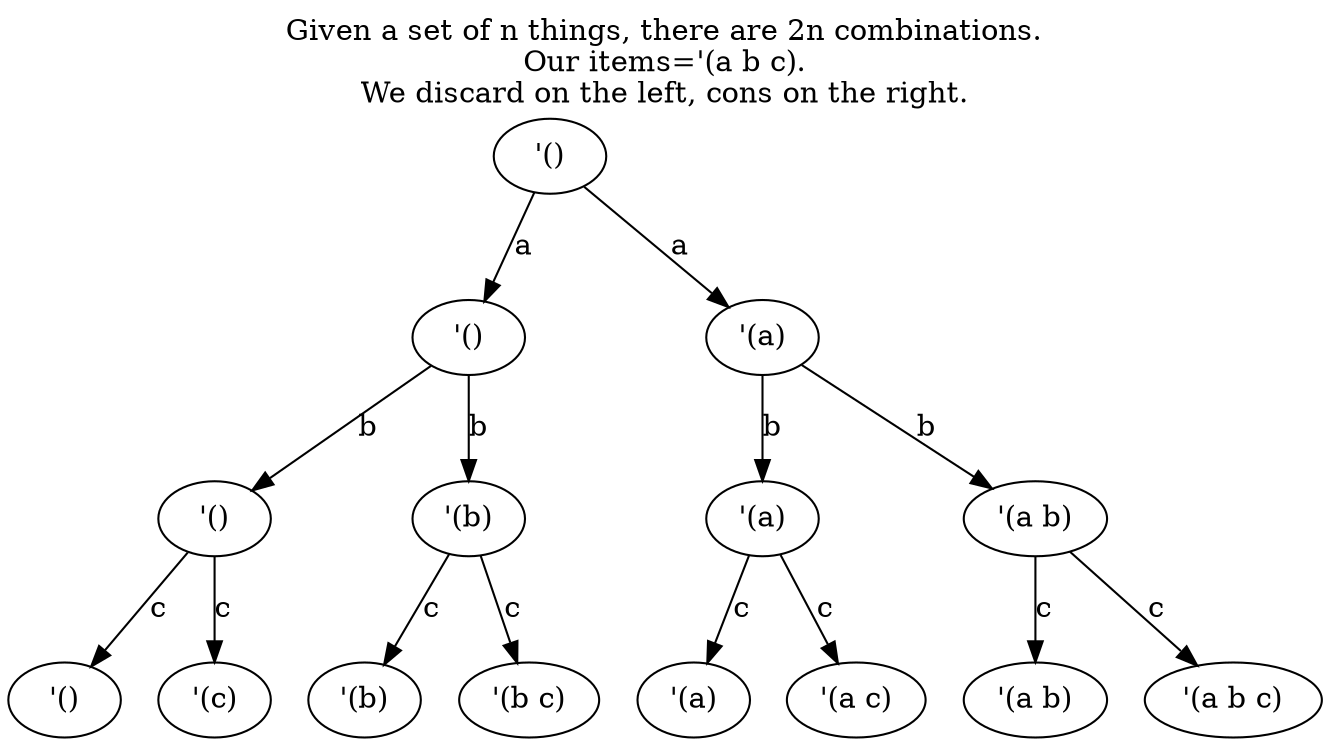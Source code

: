 digraph {
    label = "Given a set of n things, there are 2n combinations.\nOur items='(a b c).\nWe discard on the left, cons on the right.";
    labelloc = "top";
    
    a1 -> {b1 b2} [label = "a";];
    
    b1 -> {c1 c2} [label = "b";];
    b2 -> {c3 c4} [label = "b";];
    
    c1 -> {d1 d2} [label = "c";];
    c2 -> {d3 d4} [label = "c";];
    c3 -> {d5 d6} [label = "c";];
    c4 -> {d7 d8} [label = "c";];
    
    a1 [label = "'()";];
    
    b1 [label = "'()";];
    b2 [label = "'(a)";];
    
    c1 [label = "'()";];
    c2 [label = "'(b)";];
    c3 [label = "'(a)";];
    c4 [label = "'(a b)";];
    
    d1 [label = "'()";];
    d2 [label = "'(c)";];
    d3 [label = "'(b)";];
    d4 [label = "'(b c)";];
    d5 [label = "'(a)";];
    d6 [label = "'(a c)";];
    d7 [label = "'(a b)";];
    d8 [label = "'(a b c)";];
}